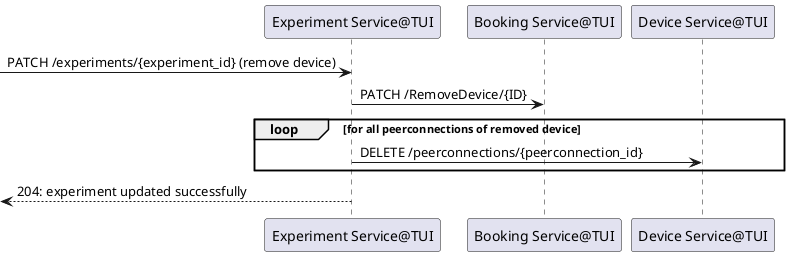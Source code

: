 @startuml ExperimentRemoveDevice
[-> "Experiment Service@TUI": PATCH /experiments/{experiment_id} (remove device)
"Experiment Service@TUI" -> "Booking Service@TUI": PATCH /RemoveDevice/{ID}

loop for all peerconnections of removed device

    "Experiment Service@TUI" -> "Device Service@TUI": DELETE /peerconnections/{peerconnection_id}

end

"Experiment Service@TUI" -->[: 204: experiment updated successfully
@enduml